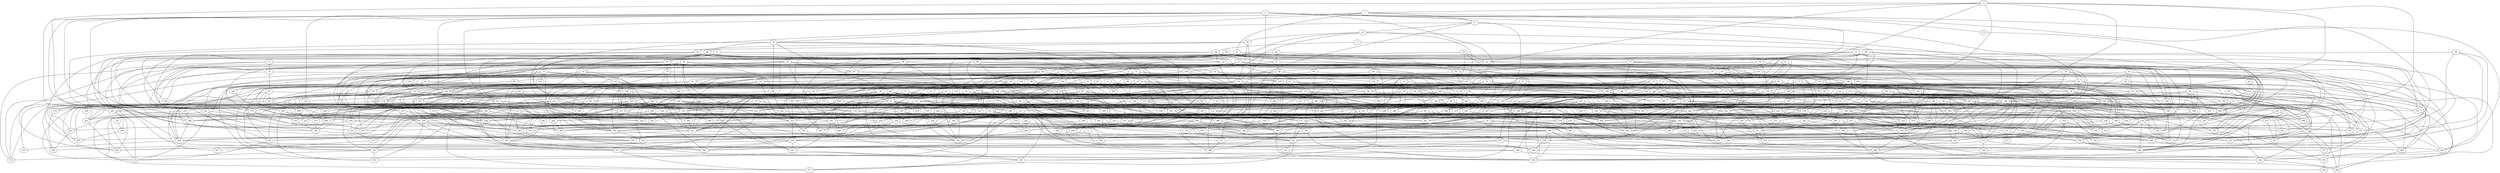strict graph "gnp_random_graph(400,0.015)" {
0;
1;
2;
3;
4;
5;
6;
7;
8;
9;
10;
11;
12;
13;
14;
15;
16;
17;
18;
19;
20;
21;
22;
23;
24;
25;
26;
27;
28;
29;
30;
31;
32;
33;
34;
35;
36;
37;
38;
39;
40;
41;
42;
43;
44;
45;
46;
47;
48;
49;
50;
51;
52;
53;
54;
55;
56;
57;
58;
59;
60;
61;
62;
63;
64;
65;
66;
67;
68;
69;
70;
71;
72;
73;
74;
75;
76;
77;
78;
79;
80;
81;
82;
83;
84;
85;
86;
87;
88;
89;
90;
91;
92;
93;
94;
95;
96;
97;
98;
99;
100;
101;
102;
103;
104;
105;
106;
107;
108;
109;
110;
111;
112;
113;
114;
115;
116;
117;
118;
119;
120;
121;
122;
123;
124;
125;
126;
127;
128;
129;
130;
131;
132;
133;
134;
135;
136;
137;
138;
139;
140;
141;
142;
143;
144;
145;
146;
147;
148;
149;
150;
151;
152;
153;
154;
155;
156;
157;
158;
159;
160;
161;
162;
163;
164;
165;
166;
167;
168;
169;
170;
171;
172;
173;
174;
175;
176;
177;
178;
179;
180;
181;
182;
183;
184;
185;
186;
187;
188;
189;
190;
191;
192;
193;
194;
195;
196;
197;
198;
199;
200;
201;
202;
203;
204;
205;
206;
207;
208;
209;
210;
211;
212;
213;
214;
215;
216;
217;
218;
219;
220;
221;
222;
223;
224;
225;
226;
227;
228;
229;
230;
231;
232;
233;
234;
235;
236;
237;
238;
239;
240;
241;
242;
243;
244;
245;
246;
247;
248;
249;
250;
251;
252;
253;
254;
255;
256;
257;
258;
259;
260;
261;
262;
263;
264;
265;
266;
267;
268;
269;
270;
271;
272;
273;
274;
275;
276;
277;
278;
279;
280;
281;
282;
283;
284;
285;
286;
287;
288;
289;
290;
291;
292;
293;
294;
295;
296;
297;
298;
299;
300;
301;
302;
303;
304;
305;
306;
307;
308;
309;
310;
311;
312;
313;
314;
315;
316;
317;
318;
319;
320;
321;
322;
323;
324;
325;
326;
327;
328;
329;
330;
331;
332;
333;
334;
335;
336;
337;
338;
339;
340;
341;
342;
343;
344;
345;
346;
347;
348;
349;
350;
351;
352;
353;
354;
355;
356;
357;
358;
359;
360;
361;
362;
363;
364;
365;
366;
367;
368;
369;
370;
371;
372;
373;
374;
375;
376;
377;
378;
379;
380;
381;
382;
383;
384;
385;
386;
387;
388;
389;
390;
391;
392;
393;
394;
395;
396;
397;
398;
399;
0 -- 112  [is_available=True, prob="0.0780020043721"];
0 -- 347  [is_available=True, prob="0.970437912723"];
0 -- 157  [is_available=True, prob="0.473654288852"];
0 -- 54  [is_available=True, prob="0.0752811661326"];
0 -- 47  [is_available=True, prob="1.0"];
1 -- 392  [is_available=True, prob="0.404616527181"];
1 -- 399  [is_available=True, prob="0.677410492946"];
2 -- 64  [is_available=True, prob="0.21451445746"];
2 -- 307  [is_available=True, prob="0.0982876980854"];
3 -- 225  [is_available=True, prob="0.88817100417"];
3 -- 322  [is_available=True, prob="0.0571542231227"];
3 -- 7  [is_available=True, prob="0.454344372006"];
3 -- 177  [is_available=True, prob="0.245058580275"];
3 -- 50  [is_available=True, prob="0.41905644519"];
3 -- 312  [is_available=True, prob="1.0"];
3 -- 218  [is_available=True, prob="0.499382191326"];
3 -- 61  [is_available=True, prob="1.0"];
4 -- 304  [is_available=True, prob="0.830281068124"];
4 -- 51  [is_available=True, prob="1.0"];
4 -- 86  [is_available=True, prob="0.50727993491"];
5 -- 344  [is_available=True, prob="0.643892722446"];
5 -- 144  [is_available=True, prob="0.377447454183"];
5 -- 376  [is_available=True, prob="1.0"];
5 -- 200  [is_available=True, prob="0.143434319565"];
5 -- 110  [is_available=True, prob="0.0114429716262"];
5 -- 175  [is_available=True, prob="0.541440312958"];
5 -- 48  [is_available=True, prob="0.389832011756"];
5 -- 17  [is_available=True, prob="0.0715930378799"];
5 -- 307  [is_available=True, prob="0.840518219211"];
5 -- 340  [is_available=True, prob="0.126788893215"];
5 -- 54  [is_available=True, prob="0.809158449961"];
5 -- 120  [is_available=True, prob="1.0"];
5 -- 283  [is_available=True, prob="0.310568352922"];
6 -- 201  [is_available=True, prob="0.656933126882"];
6 -- 35  [is_available=True, prob="0.524099391556"];
6 -- 372  [is_available=True, prob="1.0"];
6 -- 397  [is_available=True, prob="1.0"];
6 -- 255  [is_available=True, prob="1.0"];
7 -- 32  [is_available=True, prob="0.0392503352826"];
7 -- 74  [is_available=True, prob="0.459691917685"];
7 -- 17  [is_available=True, prob="0.105512826545"];
7 -- 54  [is_available=True, prob="0.755707010509"];
7 -- 27  [is_available=True, prob="1.0"];
8 -- 193  [is_available=True, prob="1.0"];
8 -- 101  [is_available=True, prob="0.660127170787"];
8 -- 198  [is_available=True, prob="0.394920141749"];
8 -- 328  [is_available=True, prob="0.428911470291"];
8 -- 297  [is_available=True, prob="0.14377545394"];
8 -- 170  [is_available=True, prob="0.716066112678"];
8 -- 247  [is_available=True, prob="1.0"];
8 -- 365  [is_available=True, prob="0.296841853947"];
8 -- 271  [is_available=True, prob="0.639388018321"];
8 -- 115  [is_available=True, prob="0.163856783964"];
8 -- 23  [is_available=True, prob="0.590290514739"];
8 -- 120  [is_available=True, prob="0.693554805257"];
8 -- 94  [is_available=True, prob="0.048932159197"];
9 -- 161  [is_available=True, prob="0.0579328359628"];
9 -- 176  [is_available=True, prob="1.0"];
9 -- 148  [is_available=True, prob="1.0"];
9 -- 245  [is_available=True, prob="0.645168112038"];
9 -- 281  [is_available=True, prob="0.341927809013"];
9 -- 314  [is_available=True, prob="0.139348030758"];
10 -- 162  [is_available=True, prob="0.189002261561"];
10 -- 326  [is_available=True, prob="0.880929393705"];
10 -- 139  [is_available=True, prob="0.741693739813"];
10 -- 50  [is_available=True, prob="0.205504100117"];
10 -- 118  [is_available=True, prob="1.0"];
10 -- 281  [is_available=True, prob="0.116324131649"];
11 -- 25  [is_available=True, prob="0.95362077497"];
11 -- 138  [is_available=True, prob="0.937462617684"];
11 -- 222  [is_available=True, prob="0.322279595246"];
11 -- 126  [is_available=True, prob="0.45046494638"];
11 -- 383  [is_available=True, prob="1.0"];
12 -- 168  [is_available=True, prob="1.0"];
12 -- 105  [is_available=True, prob="0.822879273066"];
12 -- 188  [is_available=True, prob="0.833888611576"];
13 -- 248  [is_available=True, prob="0.680632954903"];
13 -- 242  [is_available=True, prob="0.518710943509"];
13 -- 155  [is_available=True, prob="0.483475953224"];
13 -- 228  [is_available=True, prob="0.852701717617"];
13 -- 322  [is_available=True, prob="1.0"];
14 -- 260  [is_available=True, prob="1.0"];
14 -- 38  [is_available=True, prob="1.0"];
14 -- 202  [is_available=True, prob="0.0729325361916"];
14 -- 381  [is_available=True, prob="0.616199615512"];
14 -- 100  [is_available=True, prob="1.0"];
14 -- 319  [is_available=True, prob="0.896119089783"];
14 -- 234  [is_available=True, prob="0.970666009547"];
14 -- 159  [is_available=True, prob="0.87779102814"];
15 -- 51  [is_available=True, prob="1.0"];
15 -- 341  [is_available=True, prob="0.587291984634"];
15 -- 38  [is_available=True, prob="0.810966529324"];
16 -- 310  [is_available=True, prob="1.0"];
16 -- 201  [is_available=True, prob="0.782624617788"];
16 -- 75  [is_available=True, prob="0.665246637258"];
16 -- 270  [is_available=True, prob="1.0"];
16 -- 272  [is_available=True, prob="0.758159394174"];
16 -- 214  [is_available=True, prob="0.945021590343"];
17 -- 388  [is_available=True, prob="0.892548621815"];
17 -- 364  [is_available=True, prob="0.77511732312"];
17 -- 143  [is_available=True, prob="0.286977883833"];
17 -- 22  [is_available=True, prob="0.79202966178"];
17 -- 222  [is_available=True, prob="0.189767809718"];
18 -- 288  [is_available=True, prob="0.318395547"];
18 -- 320  [is_available=True, prob="0.722827924169"];
18 -- 323  [is_available=True, prob="0.0249436566874"];
18 -- 353  [is_available=True, prob="0.324925162362"];
18 -- 136  [is_available=True, prob="0.310486760304"];
18 -- 396  [is_available=True, prob="0.396464566403"];
18 -- 387  [is_available=True, prob="0.0682060932442"];
18 -- 26  [is_available=True, prob="1.0"];
19 -- 65  [is_available=True, prob="0.226564665894"];
19 -- 103  [is_available=True, prob="0.406889474194"];
19 -- 365  [is_available=True, prob="0.746038592648"];
19 -- 205  [is_available=True, prob="0.394132792345"];
19 -- 240  [is_available=True, prob="1.0"];
19 -- 116  [is_available=True, prob="1.0"];
20 -- 194  [is_available=True, prob="0.609760086563"];
20 -- 182  [is_available=True, prob="1.0"];
21 -- 96  [is_available=True, prob="0.428381561894"];
21 -- 226  [is_available=True, prob="0.215522040492"];
21 -- 71  [is_available=True, prob="1.0"];
21 -- 169  [is_available=True, prob="1.0"];
21 -- 202  [is_available=True, prob="1.0"];
21 -- 365  [is_available=True, prob="1.0"];
21 -- 372  [is_available=True, prob="0.438326651327"];
21 -- 214  [is_available=True, prob="0.147506178585"];
21 -- 215  [is_available=True, prob="0.362382990074"];
21 -- 344  [is_available=True, prob="1.0"];
22 -- 141  [is_available=True, prob="0.56310220635"];
22 -- 149  [is_available=True, prob="0.17704401707"];
22 -- 119  [is_available=True, prob="1.0"];
22 -- 120  [is_available=True, prob="1.0"];
22 -- 30  [is_available=True, prob="0.635844017935"];
23 -- 130  [is_available=True, prob="1.0"];
23 -- 295  [is_available=True, prob="0.207940048627"];
23 -- 267  [is_available=True, prob="1.0"];
23 -- 268  [is_available=True, prob="0.552455280896"];
23 -- 311  [is_available=True, prob="0.976664084909"];
23 -- 124  [is_available=True, prob="0.827168166791"];
23 -- 285  [is_available=True, prob="0.733294242632"];
24 -- 184  [is_available=True, prob="0.463671856542"];
24 -- 161  [is_available=True, prob="0.136509669286"];
25 -- 39  [is_available=True, prob="0.830703145662"];
25 -- 266  [is_available=True, prob="0.994831796233"];
25 -- 48  [is_available=True, prob="0.271563853706"];
25 -- 308  [is_available=True, prob="0.162766934866"];
25 -- 277  [is_available=True, prob="0.0940615303287"];
25 -- 119  [is_available=True, prob="0.0126975983498"];
25 -- 88  [is_available=True, prob="0.141805744063"];
25 -- 383  [is_available=True, prob="1.0"];
26 -- 270  [is_available=True, prob="0.149053045235"];
26 -- 209  [is_available=True, prob="1.0"];
26 -- 276  [is_available=True, prob="0.0653671132573"];
26 -- 372  [is_available=True, prob="0.0832198803094"];
26 -- 122  [is_available=True, prob="0.763248969304"];
26 -- 285  [is_available=True, prob="0.577614255464"];
26 -- 95  [is_available=True, prob="1.0"];
27 -- 100  [is_available=True, prob="0.717877721707"];
27 -- 363  [is_available=True, prob="0.46639138631"];
27 -- 370  [is_available=True, prob="0.907406118355"];
27 -- 184  [is_available=True, prob="0.232926555851"];
27 -- 60  [is_available=True, prob="0.419508993951"];
28 -- 336  [is_available=True, prob="0.192647859184"];
28 -- 330  [is_available=True, prob="0.467394420305"];
28 -- 396  [is_available=True, prob="1.0"];
28 -- 47  [is_available=True, prob="0.453562021551"];
29 -- 72  [is_available=True, prob="0.993524394775"];
29 -- 217  [is_available=True, prob="0.433018504406"];
29 -- 98  [is_available=True, prob="0.395897148779"];
30 -- 34  [is_available=True, prob="0.949047614081"];
30 -- 268  [is_available=True, prob="0.4055705365"];
30 -- 110  [is_available=True, prob="0.37067035946"];
30 -- 357  [is_available=True, prob="0.516863889201"];
31 -- 164  [is_available=True, prob="0.72883642171"];
31 -- 236  [is_available=True, prob="0.721391098296"];
31 -- 100  [is_available=True, prob="1.0"];
31 -- 61  [is_available=True, prob="1.0"];
31 -- 279  [is_available=True, prob="0.879125796767"];
32 -- 136  [is_available=True, prob="1.0"];
32 -- 201  [is_available=True, prob="0.502922615145"];
32 -- 306  [is_available=True, prob="1.0"];
32 -- 45  [is_available=True, prob="1.0"];
32 -- 146  [is_available=True, prob="1.0"];
32 -- 252  [is_available=True, prob="0.897050679466"];
33 -- 329  [is_available=True, prob="1.0"];
33 -- 303  [is_available=True, prob="1.0"];
33 -- 177  [is_available=True, prob="0.819465348907"];
33 -- 146  [is_available=True, prob="0.694297733612"];
33 -- 118  [is_available=True, prob="0.817789851449"];
33 -- 285  [is_available=True, prob="1.0"];
33 -- 383  [is_available=True, prob="0.353125890072"];
34 -- 131  [is_available=True, prob="0.893252586296"];
34 -- 42  [is_available=True, prob="0.640515336632"];
34 -- 190  [is_available=True, prob="0.0292872176612"];
34 -- 81  [is_available=True, prob="0.898768407868"];
34 -- 345  [is_available=True, prob="0.21238277105"];
34 -- 158  [is_available=True, prob="0.857611181158"];
35 -- 128  [is_available=True, prob="0.837255656743"];
35 -- 67  [is_available=True, prob="0.0620006993135"];
35 -- 351  [is_available=True, prob="0.114884094713"];
36 -- 269  [is_available=True, prob="0.786287174176"];
37 -- 355  [is_available=True, prob="1.0"];
37 -- 323  [is_available=True, prob="0.92756544353"];
37 -- 259  [is_available=True, prob="0.311029921747"];
38 -- 194  [is_available=True, prob="1.0"];
38 -- 196  [is_available=True, prob="1.0"];
38 -- 386  [is_available=True, prob="0.110501627166"];
38 -- 258  [is_available=True, prob="0.898144398504"];
38 -- 250  [is_available=True, prob="0.152776535777"];
39 -- 232  [is_available=True, prob="1.0"];
39 -- 303  [is_available=True, prob="0.926929675136"];
39 -- 181  [is_available=True, prob="0.102015460837"];
39 -- 159  [is_available=True, prob="1.0"];
40 -- 315  [is_available=True, prob="0.434779083129"];
40 -- 267  [is_available=True, prob="0.18499742246"];
40 -- 244  [is_available=True, prob="0.142882052149"];
40 -- 149  [is_available=True, prob="0.435636759169"];
40 -- 261  [is_available=True, prob="1.0"];
41 -- 384  [is_available=True, prob="0.158471312148"];
41 -- 365  [is_available=True, prob="0.171402070687"];
41 -- 285  [is_available=True, prob="1.0"];
41 -- 151  [is_available=True, prob="0.675676804524"];
42 -- 306  [is_available=True, prob="1.0"];
42 -- 109  [is_available=True, prob="0.495960110269"];
42 -- 278  [is_available=True, prob="0.723422920332"];
43 -- 355  [is_available=True, prob="1.0"];
43 -- 337  [is_available=True, prob="0.893772966986"];
43 -- 329  [is_available=True, prob="0.709453571573"];
43 -- 298  [is_available=True, prob="0.540974395162"];
43 -- 107  [is_available=True, prob="0.18368360915"];
43 -- 367  [is_available=True, prob="1.0"];
43 -- 177  [is_available=True, prob="0.252923681453"];
43 -- 286  [is_available=True, prob="1.0"];
44 -- 216  [is_available=True, prob="0.339878568126"];
44 -- 272  [is_available=True, prob="0.120105327743"];
45 -- 65  [is_available=True, prob="0.207808216587"];
45 -- 231  [is_available=True, prob="1.0"];
45 -- 169  [is_available=True, prob="0.533777430525"];
45 -- 311  [is_available=True, prob="0.620769381239"];
45 -- 288  [is_available=True, prob="1.0"];
45 -- 247  [is_available=True, prob="0.0362090679789"];
45 -- 303  [is_available=True, prob="1.0"];
45 -- 62  [is_available=True, prob="1.0"];
45 -- 351  [is_available=True, prob="0.181631248691"];
46 -- 135  [is_available=True, prob="0.582539092727"];
46 -- 338  [is_available=True, prob="0.100027064261"];
46 -- 302  [is_available=True, prob="0.843409986424"];
46 -- 49  [is_available=True, prob="1.0"];
46 -- 242  [is_available=True, prob="0.74268884185"];
46 -- 153  [is_available=True, prob="1.0"];
46 -- 347  [is_available=True, prob="1.0"];
46 -- 61  [is_available=True, prob="0.0149178625759"];
46 -- 254  [is_available=True, prob="0.385868438574"];
46 -- 223  [is_available=True, prob="0.247937640253"];
47 -- 163  [is_available=True, prob="1.0"];
47 -- 363  [is_available=True, prob="1.0"];
47 -- 364  [is_available=True, prob="0.044091265187"];
47 -- 79  [is_available=True, prob="0.134757799489"];
47 -- 250  [is_available=True, prob="0.966679679592"];
47 -- 284  [is_available=True, prob="0.989233670029"];
48 -- 385  [is_available=True, prob="0.325393230854"];
48 -- 259  [is_available=True, prob="0.192650118413"];
48 -- 164  [is_available=True, prob="1.0"];
48 -- 135  [is_available=True, prob="0.429910344369"];
48 -- 104  [is_available=True, prob="0.669877800289"];
48 -- 361  [is_available=True, prob="0.302494128004"];
48 -- 395  [is_available=True, prob="0.801811385237"];
48 -- 165  [is_available=True, prob="0.667408464187"];
49 -- 283  [is_available=True, prob="1.0"];
49 -- 261  [is_available=True, prob="0.886108161244"];
49 -- 327  [is_available=True, prob="0.251528706283"];
49 -- 328  [is_available=True, prob="0.117613253468"];
49 -- 361  [is_available=True, prob="0.668739569691"];
49 -- 362  [is_available=True, prob="0.898742582927"];
49 -- 277  [is_available=True, prob="0.175187112811"];
49 -- 376  [is_available=True, prob="1.0"];
49 -- 123  [is_available=True, prob="0.879506392652"];
49 -- 190  [is_available=True, prob="0.350913018708"];
49 -- 181  [is_available=True, prob="0.896605697164"];
52 -- 210  [is_available=True, prob="0.213720659177"];
52 -- 275  [is_available=True, prob="1.0"];
52 -- 162  [is_available=True, prob="0.777115694522"];
52 -- 267  [is_available=True, prob="0.131373028749"];
52 -- 101  [is_available=True, prob="0.324369003549"];
53 -- 384  [is_available=True, prob="0.549594538974"];
53 -- 314  [is_available=True, prob="0.492746585149"];
53 -- 109  [is_available=True, prob="0.0744347029955"];
53 -- 86  [is_available=True, prob="0.228022522327"];
53 -- 287  [is_available=True, prob="0.59419934416"];
54 -- 320  [is_available=True, prob="0.413703614931"];
54 -- 331  [is_available=True, prob="0.375143227166"];
54 -- 264  [is_available=True, prob="0.10544429007"];
54 -- 170  [is_available=True, prob="0.81203081506"];
54 -- 171  [is_available=True, prob="0.414425194108"];
54 -- 268  [is_available=True, prob="0.101877765128"];
54 -- 173  [is_available=True, prob="0.586309608331"];
54 -- 306  [is_available=True, prob="0.45033806003"];
54 -- 214  [is_available=True, prob="0.98053560042"];
54 -- 255  [is_available=True, prob="1.0"];
55 -- 368  [is_available=True, prob="0.291987117723"];
55 -- 129  [is_available=True, prob="0.90144080579"];
55 -- 301  [is_available=True, prob="1.0"];
55 -- 61  [is_available=True, prob="1.0"];
55 -- 221  [is_available=True, prob="1.0"];
56 -- 198  [is_available=True, prob="1.0"];
56 -- 397  [is_available=True, prob="0.455287718363"];
56 -- 148  [is_available=True, prob="1.0"];
56 -- 218  [is_available=True, prob="1.0"];
56 -- 315  [is_available=True, prob="0.548381846258"];
56 -- 382  [is_available=True, prob="0.441714282818"];
57 -- 229  [is_available=True, prob="0.39212750682"];
57 -- 104  [is_available=True, prob="0.359965157062"];
57 -- 340  [is_available=True, prob="0.548868506397"];
57 -- 342  [is_available=True, prob="1.0"];
57 -- 153  [is_available=True, prob="0.0426636222688"];
57 -- 315  [is_available=True, prob="1.0"];
58 -- 168  [is_available=True, prob="0.16622008013"];
58 -- 363  [is_available=True, prob="1.0"];
58 -- 140  [is_available=True, prob="0.302147583701"];
58 -- 367  [is_available=True, prob="0.56564454993"];
58 -- 114  [is_available=True, prob="1.0"];
58 -- 147  [is_available=True, prob="0.245031537838"];
58 -- 309  [is_available=True, prob="1.0"];
58 -- 126  [is_available=True, prob="0.213589781272"];
59 -- 365  [is_available=True, prob="1.0"];
59 -- 190  [is_available=True, prob="0.491167931276"];
59 -- 119  [is_available=True, prob="1.0"];
60 -- 167  [is_available=True, prob="0.289584935626"];
60 -- 75  [is_available=True, prob="0.79396760064"];
60 -- 178  [is_available=True, prob="0.802168224946"];
60 -- 87  [is_available=True, prob="1.0"];
60 -- 286  [is_available=True, prob="0.327196320768"];
61 -- 274  [is_available=True, prob="0.572042203833"];
61 -- 82  [is_available=True, prob="0.453132458131"];
62 -- 96  [is_available=True, prob="0.543895646081"];
62 -- 131  [is_available=True, prob="0.262543108599"];
62 -- 113  [is_available=True, prob="0.520210518546"];
62 -- 147  [is_available=True, prob="0.479571661686"];
62 -- 341  [is_available=True, prob="0.148885415761"];
63 -- 296  [is_available=True, prob="0.536976060285"];
63 -- 330  [is_available=True, prob="0.0838752352007"];
63 -- 84  [is_available=True, prob="0.725405778604"];
63 -- 119  [is_available=True, prob="0.47258285655"];
63 -- 123  [is_available=True, prob="1.0"];
63 -- 252  [is_available=True, prob="1.0"];
64 -- 353  [is_available=True, prob="1.0"];
64 -- 72  [is_available=True, prob="0.119932289978"];
64 -- 111  [is_available=True, prob="0.361371434915"];
64 -- 313  [is_available=True, prob="0.343746549288"];
64 -- 185  [is_available=True, prob="1.0"];
64 -- 191  [is_available=True, prob="0.150021099314"];
65 -- 376  [is_available=True, prob="0.876938753252"];
65 -- 297  [is_available=True, prob="1.0"];
65 -- 340  [is_available=True, prob="0.670453164522"];
66 -- 395  [is_available=True, prob="1.0"];
66 -- 206  [is_available=True, prob="0.707366114739"];
66 -- 306  [is_available=True, prob="1.0"];
66 -- 183  [is_available=True, prob="0.865186027728"];
66 -- 152  [is_available=True, prob="0.413254638151"];
66 -- 380  [is_available=True, prob="0.67164551241"];
67 -- 338  [is_available=True, prob="1.0"];
67 -- 184  [is_available=True, prob="0.362533652921"];
67 -- 345  [is_available=True, prob="0.860889236137"];
67 -- 189  [is_available=True, prob="0.67953089071"];
67 -- 94  [is_available=True, prob="0.945933494349"];
68 -- 304  [is_available=True, prob="1.0"];
68 -- 84  [is_available=True, prob="0.879250319875"];
68 -- 94  [is_available=True, prob="0.0912070183756"];
68 -- 151  [is_available=True, prob="0.522150250771"];
69 -- 99  [is_available=True, prob="0.662597508784"];
69 -- 73  [is_available=True, prob="0.119342567322"];
69 -- 172  [is_available=True, prob="0.103832625166"];
69 -- 143  [is_available=True, prob="1.0"];
69 -- 180  [is_available=True, prob="0.414045278071"];
69 -- 312  [is_available=True, prob="0.532987951288"];
70 -- 160  [is_available=True, prob="0.54074183704"];
70 -- 225  [is_available=True, prob="0.24734175417"];
70 -- 163  [is_available=True, prob="0.717130324096"];
70 -- 139  [is_available=True, prob="0.850650901475"];
70 -- 204  [is_available=True, prob="0.78936474694"];
70 -- 309  [is_available=True, prob="0.489924057031"];
70 -- 217  [is_available=True, prob="0.241674609699"];
70 -- 157  [is_available=True, prob="0.0938994229632"];
71 -- 192  [is_available=True, prob="0.873207094148"];
71 -- 137  [is_available=True, prob="0.780919768052"];
71 -- 156  [is_available=True, prob="0.482667180587"];
71 -- 292  [is_available=True, prob="0.576331718269"];
72 -- 368  [is_available=True, prob="0.0480855660891"];
72 -- 290  [is_available=True, prob="0.277724682629"];
72 -- 196  [is_available=True, prob="1.0"];
72 -- 141  [is_available=True, prob="0.0153921890176"];
72 -- 80  [is_available=True, prob="0.486763993142"];
73 -- 300  [is_available=True, prob="0.68278478233"];
73 -- 108  [is_available=True, prob="0.189101968971"];
73 -- 145  [is_available=True, prob="0.976935375834"];
73 -- 86  [is_available=True, prob="0.156753350163"];
73 -- 183  [is_available=True, prob="0.00881580316788"];
73 -- 220  [is_available=True, prob="0.623444299058"];
74 -- 80  [is_available=True, prob="0.494210179367"];
74 -- 202  [is_available=True, prob="1.0"];
74 -- 135  [is_available=True, prob="0.90099354598"];
74 -- 399  [is_available=True, prob="0.355001418271"];
75 -- 160  [is_available=True, prob="0.026740381525"];
75 -- 134  [is_available=True, prob="0.827269309647"];
75 -- 168  [is_available=True, prob="0.78865931126"];
75 -- 233  [is_available=True, prob="0.109841336262"];
75 -- 244  [is_available=True, prob="0.71948160669"];
75 -- 276  [is_available=True, prob="0.324866087855"];
76 -- 360  [is_available=True, prob="1.0"];
76 -- 113  [is_available=True, prob="0.968859748748"];
76 -- 170  [is_available=True, prob="1.0"];
76 -- 365  [is_available=True, prob="0.648617349789"];
76 -- 143  [is_available=True, prob="0.986786285326"];
77 -- 123  [is_available=True, prob="0.727381374327"];
77 -- 132  [is_available=True, prob="0.162869532968"];
77 -- 397  [is_available=True, prob="0.0915560101188"];
77 -- 326  [is_available=True, prob="0.629896066575"];
77 -- 143  [is_available=True, prob="0.172023722399"];
78 -- 258  [is_available=True, prob="1.0"];
78 -- 264  [is_available=True, prob="1.0"];
78 -- 368  [is_available=True, prob="1.0"];
78 -- 296  [is_available=True, prob="0.359261547174"];
78 -- 276  [is_available=True, prob="1.0"];
78 -- 85  [is_available=True, prob="1.0"];
78 -- 126  [is_available=True, prob="0.162849251799"];
79 -- 281  [is_available=True, prob="1.0"];
79 -- 342  [is_available=True, prob="1.0"];
79 -- 109  [is_available=True, prob="0.483330678303"];
79 -- 262  [is_available=True, prob="1.0"];
80 -- 105  [is_available=True, prob="1.0"];
80 -- 268  [is_available=True, prob="0.481270860806"];
80 -- 304  [is_available=True, prob="0.660323434666"];
80 -- 305  [is_available=True, prob="0.173628310712"];
80 -- 91  [is_available=True, prob="0.191965025608"];
81 -- 325  [is_available=True, prob="0.276685180427"];
81 -- 167  [is_available=True, prob="0.381895382189"];
81 -- 170  [is_available=True, prob="1.0"];
81 -- 85  [is_available=True, prob="0.515186546079"];
81 -- 87  [is_available=True, prob="1.0"];
81 -- 312  [is_available=True, prob="0.122202872435"];
81 -- 346  [is_available=True, prob="0.878880891686"];
81 -- 157  [is_available=True, prob="0.563990033399"];
81 -- 159  [is_available=True, prob="0.548966195154"];
82 -- 129  [is_available=True, prob="0.933695375066"];
82 -- 131  [is_available=True, prob="1.0"];
82 -- 296  [is_available=True, prob="0.404819137895"];
82 -- 173  [is_available=True, prob="0.558477143205"];
82 -- 360  [is_available=True, prob="1.0"];
82 -- 91  [is_available=True, prob="0.941332125979"];
82 -- 124  [is_available=True, prob="0.118361059642"];
83 -- 304  [is_available=True, prob="0.454923928057"];
83 -- 173  [is_available=True, prob="0.630387448515"];
83 -- 86  [is_available=True, prob="0.492496678312"];
84 -- 195  [is_available=True, prob="0.042748839417"];
84 -- 197  [is_available=True, prob="0.633389042182"];
84 -- 169  [is_available=True, prob="0.440409208835"];
84 -- 185  [is_available=True, prob="0.493671697791"];
85 -- 302  [is_available=True, prob="0.51968152771"];
85 -- 205  [is_available=True, prob="0.857662510852"];
85 -- 311  [is_available=True, prob="0.143054926071"];
86 -- 271  [is_available=True, prob="0.542072732983"];
86 -- 184  [is_available=True, prob="0.147516952786"];
87 -- 98  [is_available=True, prob="0.0571289385442"];
87 -- 209  [is_available=True, prob="1.0"];
87 -- 296  [is_available=True, prob="1.0"];
87 -- 363  [is_available=True, prob="0.358975775138"];
87 -- 173  [is_available=True, prob="0.0106364940326"];
87 -- 121  [is_available=True, prob="0.0805518107467"];
87 -- 318  [is_available=True, prob="0.438834892058"];
88 -- 376  [is_available=True, prob="0.598113642926"];
88 -- 188  [is_available=True, prob="0.939809094305"];
88 -- 142  [is_available=True, prob="0.337777484898"];
88 -- 263  [is_available=True, prob="0.887553669989"];
89 -- 129  [is_available=True, prob="1.0"];
89 -- 285  [is_available=True, prob="0.0902923359634"];
89 -- 188  [is_available=True, prob="0.798792420584"];
89 -- 196  [is_available=True, prob="0.927412250508"];
89 -- 103  [is_available=True, prob="0.67302527908"];
90 -- 165  [is_available=True, prob="1.0"];
90 -- 367  [is_available=True, prob="1.0"];
91 -- 161  [is_available=True, prob="1.0"];
91 -- 178  [is_available=True, prob="0.188519707681"];
91 -- 285  [is_available=True, prob="0.483441303388"];
92 -- 184  [is_available=True, prob="0.0327815602093"];
92 -- 249  [is_available=True, prob="0.86679394409"];
92 -- 204  [is_available=True, prob="0.664363881198"];
92 -- 285  [is_available=True, prob="0.530595726151"];
93 -- 387  [is_available=True, prob="0.379563669942"];
93 -- 325  [is_available=True, prob="0.525229481724"];
93 -- 266  [is_available=True, prob="0.672238712869"];
93 -- 236  [is_available=True, prob="0.925853143383"];
93 -- 303  [is_available=True, prob="0.663111650301"];
93 -- 305  [is_available=True, prob="1.0"];
93 -- 150  [is_available=True, prob="0.889321687469"];
93 -- 312  [is_available=True, prob="0.819823459939"];
93 -- 121  [is_available=True, prob="0.833818786695"];
93 -- 187  [is_available=True, prob="0.370999887554"];
94 -- 362  [is_available=True, prob="1.0"];
94 -- 213  [is_available=True, prob="1.0"];
94 -- 189  [is_available=True, prob="0.564520795647"];
95 -- 296  [is_available=True, prob="1.0"];
95 -- 356  [is_available=True, prob="0.179784531873"];
95 -- 381  [is_available=True, prob="0.544414191729"];
95 -- 246  [is_available=True, prob="0.335233863765"];
96 -- 163  [is_available=True, prob="1.0"];
96 -- 184  [is_available=True, prob="0.431657028175"];
96 -- 242  [is_available=True, prob="0.826587329279"];
96 -- 120  [is_available=True, prob="1.0"];
97 -- 226  [is_available=True, prob="0.130049498609"];
97 -- 230  [is_available=True, prob="0.984913005139"];
97 -- 332  [is_available=True, prob="0.111650777177"];
97 -- 176  [is_available=True, prob="1.0"];
97 -- 117  [is_available=True, prob="1.0"];
97 -- 278  [is_available=True, prob="0.201162594289"];
98 -- 323  [is_available=True, prob="1.0"];
98 -- 140  [is_available=True, prob="0.575780285374"];
98 -- 205  [is_available=True, prob="0.827385682909"];
98 -- 239  [is_available=True, prob="1.0"];
98 -- 151  [is_available=True, prob="0.488818233943"];
98 -- 280  [is_available=True, prob="0.403954592049"];
98 -- 123  [is_available=True, prob="1.0"];
99 -- 192  [is_available=True, prob="0.604688187165"];
99 -- 257  [is_available=True, prob="0.808044118058"];
99 -- 194  [is_available=True, prob="0.186127890362"];
99 -- 259  [is_available=True, prob="0.0495810655832"];
99 -- 339  [is_available=True, prob="0.312567829717"];
99 -- 279  [is_available=True, prob="1.0"];
100 -- 323  [is_available=True, prob="0.739966491828"];
100 -- 391  [is_available=True, prob="0.508123422373"];
100 -- 203  [is_available=True, prob="0.731802277457"];
100 -- 172  [is_available=True, prob="0.027385954374"];
100 -- 286  [is_available=True, prob="0.836883616517"];
101 -- 169  [is_available=True, prob="1.0"];
101 -- 338  [is_available=True, prob="0.710829701333"];
101 -- 369  [is_available=True, prob="0.149115221581"];
102 -- 193  [is_available=True, prob="1.0"];
102 -- 293  [is_available=True, prob="0.661212045109"];
102 -- 114  [is_available=True, prob="0.249221038384"];
102 -- 183  [is_available=True, prob="1.0"];
102 -- 381  [is_available=True, prob="1.0"];
102 -- 382  [is_available=True, prob="0.375623498301"];
103 -- 139  [is_available=True, prob="1.0"];
104 -- 196  [is_available=True, prob="0.197265962773"];
104 -- 389  [is_available=True, prob="0.184908301257"];
104 -- 168  [is_available=True, prob="0.438700335379"];
104 -- 183  [is_available=True, prob="0.640878891351"];
104 -- 350  [is_available=True, prob="1.0"];
105 -- 387  [is_available=True, prob="1.0"];
105 -- 359  [is_available=True, prob="1.0"];
105 -- 268  [is_available=True, prob="0.75217173954"];
105 -- 147  [is_available=True, prob="0.292365139652"];
105 -- 287  [is_available=True, prob="0.154113670199"];
106 -- 352  [is_available=True, prob="0.763859886152"];
106 -- 163  [is_available=True, prob="0.821541276586"];
106 -- 260  [is_available=True, prob="1.0"];
106 -- 176  [is_available=True, prob="1.0"];
106 -- 371  [is_available=True, prob="0.285731745933"];
106 -- 152  [is_available=True, prob="0.690058718261"];
106 -- 249  [is_available=True, prob="0.887120886897"];
106 -- 378  [is_available=True, prob="0.0667513622202"];
107 -- 161  [is_available=True, prob="1.0"];
107 -- 130  [is_available=True, prob="0.444786056208"];
107 -- 356  [is_available=True, prob="0.0563473678795"];
107 -- 265  [is_available=True, prob="0.773245386152"];
108 -- 257  [is_available=True, prob="0.392334326751"];
108 -- 253  [is_available=True, prob="1.0"];
108 -- 260  [is_available=True, prob="1.0"];
108 -- 231  [is_available=True, prob="1.0"];
109 -- 260  [is_available=True, prob="0.414659619111"];
109 -- 390  [is_available=True, prob="0.273220476296"];
109 -- 112  [is_available=True, prob="1.0"];
109 -- 372  [is_available=True, prob="0.403030196591"];
110 -- 320  [is_available=True, prob="0.946450545832"];
110 -- 195  [is_available=True, prob="1.0"];
110 -- 228  [is_available=True, prob="0.353237863487"];
110 -- 394  [is_available=True, prob="0.626253221296"];
110 -- 370  [is_available=True, prob="0.0961299312306"];
110 -- 343  [is_available=True, prob="1.0"];
110 -- 132  [is_available=True, prob="1.0"];
110 -- 252  [is_available=True, prob="0.0608151816181"];
110 -- 317  [is_available=True, prob="0.179963599939"];
111 -- 257  [is_available=True, prob="0.18570047079"];
111 -- 170  [is_available=True, prob="0.127582907943"];
111 -- 344  [is_available=True, prob="0.160922148195"];
111 -- 316  [is_available=True, prob="0.71028299198"];
111 -- 330  [is_available=True, prob="1.0"];
112 -- 331  [is_available=True, prob="0.62217852538"];
112 -- 368  [is_available=True, prob="0.492400846388"];
112 -- 215  [is_available=True, prob="1.0"];
112 -- 345  [is_available=True, prob="0.841011255402"];
112 -- 126  [is_available=True, prob="0.944817974311"];
112 -- 127  [is_available=True, prob="1.0"];
113 -- 352  [is_available=True, prob="1.0"];
113 -- 282  [is_available=True, prob="0.223281443936"];
113 -- 283  [is_available=True, prob="0.199112514511"];
114 -- 288  [is_available=True, prob="0.519507658731"];
114 -- 389  [is_available=True, prob="0.534521934719"];
114 -- 204  [is_available=True, prob="0.536194041261"];
114 -- 207  [is_available=True, prob="0.66487437296"];
114 -- 183  [is_available=True, prob="0.812841961868"];
114 -- 184  [is_available=True, prob="1.0"];
115 -- 281  [is_available=True, prob="0.464200755093"];
115 -- 311  [is_available=True, prob="0.787398798122"];
117 -- 308  [is_available=True, prob="0.340331638411"];
117 -- 334  [is_available=True, prob="1.0"];
117 -- 134  [is_available=True, prob="0.699720625006"];
118 -- 288  [is_available=True, prob="0.818997201483"];
118 -- 239  [is_available=True, prob="0.91862573015"];
118 -- 343  [is_available=True, prob="0.374490267732"];
118 -- 152  [is_available=True, prob="0.131610831209"];
118 -- 350  [is_available=True, prob="0.444734260952"];
119 -- 155  [is_available=True, prob="1.0"];
119 -- 174  [is_available=True, prob="0.419160962134"];
119 -- 239  [is_available=True, prob="0.99708172675"];
120 -- 196  [is_available=True, prob="1.0"];
120 -- 394  [is_available=True, prob="1.0"];
120 -- 140  [is_available=True, prob="0.169752261205"];
120 -- 240  [is_available=True, prob="1.0"];
121 -- 258  [is_available=True, prob="0.567042919875"];
121 -- 178  [is_available=True, prob="0.250862866033"];
121 -- 206  [is_available=True, prob="0.220553441927"];
121 -- 274  [is_available=True, prob="0.902723894873"];
122 -- 245  [is_available=True, prob="0.858872409781"];
122 -- 157  [is_available=True, prob="0.675287892729"];
122 -- 181  [is_available=True, prob="0.365754006123"];
123 -- 271  [is_available=True, prob="1.0"];
123 -- 346  [is_available=True, prob="0.832650069986"];
124 -- 281  [is_available=True, prob="0.950520120561"];
124 -- 262  [is_available=True, prob="0.947784389963"];
125 -- 395  [is_available=True, prob="0.398039402059"];
125 -- 271  [is_available=True, prob="1.0"];
125 -- 339  [is_available=True, prob="0.607649608341"];
125 -- 375  [is_available=True, prob="1.0"];
125 -- 349  [is_available=True, prob="0.608525576581"];
125 -- 383  [is_available=True, prob="0.759735077989"];
126 -- 387  [is_available=True, prob="0.442408060711"];
126 -- 152  [is_available=True, prob="0.747666348906"];
127 -- 131  [is_available=True, prob="0.0335950601952"];
127 -- 197  [is_available=True, prob="0.29043500332"];
127 -- 230  [is_available=True, prob="1.0"];
127 -- 266  [is_available=True, prob="0.200783646836"];
127 -- 291  [is_available=True, prob="0.203661641419"];
127 -- 249  [is_available=True, prob="0.442150121663"];
128 -- 161  [is_available=True, prob="0.539121093335"];
128 -- 198  [is_available=True, prob="0.678316324913"];
128 -- 360  [is_available=True, prob="0.433815698683"];
128 -- 278  [is_available=True, prob="0.985699661101"];
128 -- 311  [is_available=True, prob="0.158821151313"];
128 -- 251  [is_available=True, prob="0.516310841454"];
129 -- 229  [is_available=True, prob="0.165479694713"];
130 -- 227  [is_available=True, prob="0.968972396039"];
130 -- 229  [is_available=True, prob="1.0"];
130 -- 327  [is_available=True, prob="0.103901472622"];
130 -- 265  [is_available=True, prob="1.0"];
130 -- 245  [is_available=True, prob="0.0531804450439"];
130 -- 331  [is_available=True, prob="0.134703734987"];
131 -- 333  [is_available=True, prob="0.100401598737"];
131 -- 255  [is_available=True, prob="0.747337766347"];
132 -- 168  [is_available=True, prob="0.101055802116"];
132 -- 172  [is_available=True, prob="0.16338055609"];
132 -- 165  [is_available=True, prob="0.782141287843"];
133 -- 240  [is_available=True, prob="1.0"];
133 -- 361  [is_available=True, prob="1.0"];
133 -- 194  [is_available=True, prob="0.619976030257"];
133 -- 274  [is_available=True, prob="1.0"];
133 -- 301  [is_available=True, prob="1.0"];
134 -- 323  [is_available=True, prob="1.0"];
134 -- 388  [is_available=True, prob="0.432709984511"];
135 -- 261  [is_available=True, prob="1.0"];
135 -- 265  [is_available=True, prob="1.0"];
135 -- 331  [is_available=True, prob="0.821565458617"];
135 -- 333  [is_available=True, prob="0.982991559223"];
135 -- 338  [is_available=True, prob="1.0"];
135 -- 251  [is_available=True, prob="0.173670153701"];
136 -- 306  [is_available=True, prob="0.221149837364"];
136 -- 181  [is_available=True, prob="0.096467507596"];
136 -- 221  [is_available=True, prob="0.5571106652"];
137 -- 244  [is_available=True, prob="1.0"];
137 -- 390  [is_available=True, prob="0.299231678621"];
138 -- 282  [is_available=True, prob="1.0"];
138 -- 140  [is_available=True, prob="0.153656297282"];
139 -- 392  [is_available=True, prob="0.425374980958"];
139 -- 178  [is_available=True, prob="0.0585362096058"];
139 -- 246  [is_available=True, prob="0.575430923635"];
139 -- 280  [is_available=True, prob="0.0912038085256"];
139 -- 188  [is_available=True, prob="1.0"];
140 -- 339  [is_available=True, prob="1.0"];
140 -- 174  [is_available=True, prob="0.488796459217"];
140 -- 143  [is_available=True, prob="0.82452990562"];
140 -- 147  [is_available=True, prob="0.859768268367"];
141 -- 156  [is_available=True, prob="0.155381305725"];
141 -- 398  [is_available=True, prob="0.886701049043"];
141 -- 359  [is_available=True, prob="0.578822385534"];
142 -- 144  [is_available=True, prob="0.260160850743"];
142 -- 276  [is_available=True, prob="1.0"];
142 -- 364  [is_available=True, prob="0.434160602875"];
142 -- 311  [is_available=True, prob="0.858003923734"];
143 -- 295  [is_available=True, prob="0.539145900626"];
143 -- 200  [is_available=True, prob="0.0494274967934"];
143 -- 368  [is_available=True, prob="0.360776131943"];
143 -- 329  [is_available=True, prob="0.779745528272"];
143 -- 153  [is_available=True, prob="0.330108985258"];
144 -- 223  [is_available=True, prob="1.0"];
145 -- 352  [is_available=True, prob="0.120948883584"];
145 -- 156  [is_available=True, prob="0.539290406723"];
146 -- 289  [is_available=True, prob="0.161571690716"];
146 -- 204  [is_available=True, prob="0.299240811682"];
146 -- 309  [is_available=True, prob="0.908593705072"];
146 -- 220  [is_available=True, prob="0.411361477367"];
147 -- 395  [is_available=True, prob="0.784109189611"];
147 -- 293  [is_available=True, prob="0.527408499662"];
147 -- 298  [is_available=True, prob="0.396952542055"];
147 -- 171  [is_available=True, prob="0.088585982893"];
147 -- 368  [is_available=True, prob="0.132165584528"];
147 -- 370  [is_available=True, prob="1.0"];
147 -- 180  [is_available=True, prob="0.983991988655"];
148 -- 202  [is_available=True, prob="0.719188989498"];
148 -- 312  [is_available=True, prob="0.511718364592"];
149 -- 227  [is_available=True, prob="0.234845867243"];
149 -- 388  [is_available=True, prob="0.358936646254"];
149 -- 211  [is_available=True, prob="1.0"];
149 -- 154  [is_available=True, prob="1.0"];
149 -- 186  [is_available=True, prob="0.675945475816"];
150 -- 187  [is_available=True, prob="1.0"];
150 -- 171  [is_available=True, prob="1.0"];
150 -- 211  [is_available=True, prob="1.0"];
150 -- 303  [is_available=True, prob="0.280409650016"];
151 -- 237  [is_available=True, prob="0.888979875373"];
151 -- 356  [is_available=True, prob="0.845215643336"];
152 -- 193  [is_available=True, prob="0.80723341964"];
152 -- 202  [is_available=True, prob="0.893058254264"];
152 -- 363  [is_available=True, prob="1.0"];
153 -- 256  [is_available=True, prob="1.0"];
153 -- 226  [is_available=True, prob="1.0"];
153 -- 355  [is_available=True, prob="1.0"];
153 -- 188  [is_available=True, prob="1.0"];
154 -- 384  [is_available=True, prob="0.419027037789"];
154 -- 249  [is_available=True, prob="1.0"];
154 -- 191  [is_available=True, prob="0.0236143559481"];
154 -- 189  [is_available=True, prob="0.55816023442"];
155 -- 291  [is_available=True, prob="0.627580388867"];
155 -- 228  [is_available=True, prob="0.848041446289"];
155 -- 314  [is_available=True, prob="1.0"];
155 -- 187  [is_available=True, prob="0.501021298986"];
156 -- 354  [is_available=True, prob="0.313581573589"];
156 -- 267  [is_available=True, prob="1.0"];
156 -- 166  [is_available=True, prob="0.487730096292"];
156 -- 263  [is_available=True, prob="0.61419154543"];
156 -- 167  [is_available=True, prob="1.0"];
156 -- 395  [is_available=True, prob="0.4076617212"];
157 -- 201  [is_available=True, prob="0.710610901559"];
157 -- 210  [is_available=True, prob="1.0"];
157 -- 178  [is_available=True, prob="0.857169115339"];
157 -- 343  [is_available=True, prob="0.124166434875"];
157 -- 220  [is_available=True, prob="0.914467475537"];
157 -- 351  [is_available=True, prob="0.988292131658"];
158 -- 272  [is_available=True, prob="0.0323151940072"];
158 -- 331  [is_available=True, prob="0.689709821414"];
158 -- 245  [is_available=True, prob="0.12164856398"];
158 -- 303  [is_available=True, prob="0.139902558325"];
159 -- 231  [is_available=True, prob="0.656627303622"];
159 -- 300  [is_available=True, prob="0.0654232027976"];
159 -- 343  [is_available=True, prob="0.331825088213"];
159 -- 248  [is_available=True, prob="0.878910144128"];
160 -- 226  [is_available=True, prob="0.817776976949"];
160 -- 324  [is_available=True, prob="0.696725134476"];
160 -- 328  [is_available=True, prob="0.773059699481"];
160 -- 365  [is_available=True, prob="0.517757338418"];
160 -- 388  [is_available=True, prob="1.0"];
160 -- 220  [is_available=True, prob="0.0419387714283"];
161 -- 165  [is_available=True, prob="1.0"];
161 -- 360  [is_available=True, prob="0.701366214835"];
161 -- 396  [is_available=True, prob="0.105110449982"];
162 -- 241  [is_available=True, prob="0.0066112635664"];
163 -- 198  [is_available=True, prob="0.998147583613"];
163 -- 207  [is_available=True, prob="1.0"];
163 -- 242  [is_available=True, prob="0.763862199597"];
163 -- 382  [is_available=True, prob="0.929696210762"];
163 -- 261  [is_available=True, prob="0.940922034452"];
164 -- 324  [is_available=True, prob="0.883803235819"];
164 -- 273  [is_available=True, prob="1.0"];
164 -- 179  [is_available=True, prob="0.345151795209"];
164 -- 344  [is_available=True, prob="0.700878288005"];
164 -- 282  [is_available=True, prob="1.0"];
164 -- 380  [is_available=True, prob="1.0"];
165 -- 296  [is_available=True, prob="0.413254273941"];
165 -- 201  [is_available=True, prob="1.0"];
165 -- 305  [is_available=True, prob="1.0"];
165 -- 184  [is_available=True, prob="0.215763542879"];
166 -- 313  [is_available=True, prob="0.994793936463"];
166 -- 309  [is_available=True, prob="1.0"];
167 -- 172  [is_available=True, prob="0.627085823462"];
167 -- 341  [is_available=True, prob="0.173226232315"];
168 -- 193  [is_available=True, prob="0.611300205496"];
168 -- 390  [is_available=True, prob="0.984175817425"];
168 -- 359  [is_available=True, prob="1.0"];
168 -- 399  [is_available=True, prob="1.0"];
169 -- 259  [is_available=True, prob="1.0"];
170 -- 290  [is_available=True, prob="0.525234884816"];
170 -- 291  [is_available=True, prob="0.485973313644"];
170 -- 331  [is_available=True, prob="0.740659271332"];
170 -- 281  [is_available=True, prob="0.205194060604"];
170 -- 220  [is_available=True, prob="0.57772721475"];
171 -- 291  [is_available=True, prob="1.0"];
171 -- 398  [is_available=True, prob="1.0"];
171 -- 314  [is_available=True, prob="0.381704906756"];
172 -- 174  [is_available=True, prob="1.0"];
172 -- 213  [is_available=True, prob="1.0"];
173 -- 303  [is_available=True, prob="1.0"];
173 -- 283  [is_available=True, prob="1.0"];
174 -- 192  [is_available=True, prob="0.323808431099"];
174 -- 337  [is_available=True, prob="0.912229683982"];
174 -- 338  [is_available=True, prob="0.0245727501961"];
175 -- 208  [is_available=True, prob="0.0634399646834"];
176 -- 197  [is_available=True, prob="1.0"];
176 -- 272  [is_available=True, prob="0.818086470938"];
176 -- 286  [is_available=True, prob="0.947598793823"];
176 -- 312  [is_available=True, prob="0.240475354804"];
176 -- 254  [is_available=True, prob="1.0"];
177 -- 194  [is_available=True, prob="0.876910197739"];
177 -- 396  [is_available=True, prob="0.847414441145"];
177 -- 303  [is_available=True, prob="0.916341392114"];
178 -- 289  [is_available=True, prob="0.849480732626"];
178 -- 270  [is_available=True, prob="0.698166232263"];
178 -- 223  [is_available=True, prob="0.665552278696"];
179 -- 378  [is_available=True, prob="0.111365200326"];
179 -- 379  [is_available=True, prob="0.406901509385"];
179 -- 207  [is_available=True, prob="0.138181821721"];
180 -- 316  [is_available=True, prob="1.0"];
180 -- 213  [is_available=True, prob="1.0"];
181 -- 323  [is_available=True, prob="1.0"];
181 -- 301  [is_available=True, prob="0.424924439218"];
181 -- 381  [is_available=True, prob="0.631018816744"];
182 -- 240  [is_available=True, prob="0.13844429166"];
182 -- 258  [is_available=True, prob="0.230203227869"];
182 -- 263  [is_available=True, prob="0.962206182593"];
182 -- 322  [is_available=True, prob="0.406069752157"];
182 -- 321  [is_available=True, prob="1.0"];
182 -- 208  [is_available=True, prob="1.0"];
182 -- 371  [is_available=True, prob="1.0"];
182 -- 366  [is_available=True, prob="1.0"];
182 -- 217  [is_available=True, prob="1.0"];
183 -- 391  [is_available=True, prob="0.259117698788"];
183 -- 249  [is_available=True, prob="0.593811334719"];
183 -- 347  [is_available=True, prob="1.0"];
184 -- 396  [is_available=True, prob="0.338825361573"];
184 -- 305  [is_available=True, prob="0.403207967219"];
184 -- 254  [is_available=True, prob="0.706291667967"];
185 -- 224  [is_available=True, prob="0.891620889983"];
185 -- 291  [is_available=True, prob="0.470209719793"];
185 -- 358  [is_available=True, prob="1.0"];
185 -- 233  [is_available=True, prob="0.872094058691"];
186 -- 236  [is_available=True, prob="0.103011837424"];
186 -- 230  [is_available=True, prob="0.742299252736"];
186 -- 207  [is_available=True, prob="0.161851073116"];
187 -- 225  [is_available=True, prob="1.0"];
187 -- 274  [is_available=True, prob="0.203654832705"];
187 -- 375  [is_available=True, prob="0.737751410379"];
187 -- 348  [is_available=True, prob="0.7495064993"];
188 -- 199  [is_available=True, prob="0.617300405201"];
188 -- 367  [is_available=True, prob="0.0236250541048"];
188 -- 307  [is_available=True, prob="0.84545513447"];
189 -- 315  [is_available=True, prob="0.837019060605"];
190 -- 260  [is_available=True, prob="1.0"];
190 -- 390  [is_available=True, prob="0.732612792174"];
191 -- 210  [is_available=True, prob="1.0"];
192 -- 378  [is_available=True, prob="0.330925375972"];
192 -- 268  [is_available=True, prob="0.267985200505"];
193 -- 325  [is_available=True, prob="0.951843515908"];
193 -- 305  [is_available=True, prob="1.0"];
193 -- 212  [is_available=True, prob="0.998864817657"];
193 -- 341  [is_available=True, prob="0.315448103831"];
193 -- 280  [is_available=True, prob="0.589159443221"];
194 -- 352  [is_available=True, prob="1.0"];
194 -- 289  [is_available=True, prob="0.827525380815"];
194 -- 326  [is_available=True, prob="1.0"];
194 -- 321  [is_available=True, prob="0.702985711875"];
194 -- 397  [is_available=True, prob="1.0"];
194 -- 366  [is_available=True, prob="1.0"];
194 -- 208  [is_available=True, prob="0.897565626012"];
194 -- 314  [is_available=True, prob="1.0"];
196 -- 339  [is_available=True, prob="0.642041114855"];
196 -- 279  [is_available=True, prob="0.9347293652"];
197 -- 324  [is_available=True, prob="0.319344684245"];
197 -- 392  [is_available=True, prob="1.0"];
197 -- 332  [is_available=True, prob="0.61920351526"];
197 -- 246  [is_available=True, prob="0.851638787865"];
198 -- 292  [is_available=True, prob="0.0662742844224"];
198 -- 396  [is_available=True, prob="1.0"];
199 -- 273  [is_available=True, prob="0.152052615324"];
199 -- 331  [is_available=True, prob="0.978034741373"];
199 -- 291  [is_available=True, prob="0.793848398671"];
200 -- 346  [is_available=True, prob="0.32238838585"];
200 -- 315  [is_available=True, prob="0.787478557843"];
200 -- 269  [is_available=True, prob="0.601797123704"];
201 -- 289  [is_available=True, prob="0.0495734601925"];
201 -- 278  [is_available=True, prob="0.961836260753"];
201 -- 377  [is_available=True, prob="0.0464081800916"];
202 -- 330  [is_available=True, prob="1.0"];
202 -- 255  [is_available=True, prob="0.802658510822"];
203 -- 292  [is_available=True, prob="1.0"];
203 -- 394  [is_available=True, prob="1.0"];
203 -- 255  [is_available=True, prob="0.82309666712"];
206 -- 399  [is_available=True, prob="1.0"];
206 -- 383  [is_available=True, prob="0.965846199819"];
207 -- 291  [is_available=True, prob="0.0194170064291"];
207 -- 222  [is_available=True, prob="0.872623805723"];
207 -- 357  [is_available=True, prob="0.595702291909"];
208 -- 236  [is_available=True, prob="1.0"];
208 -- 342  [is_available=True, prob="0.333299982921"];
208 -- 378  [is_available=True, prob="1.0"];
209 -- 307  [is_available=True, prob="0.781441575764"];
210 -- 387  [is_available=True, prob="1.0"];
210 -- 326  [is_available=True, prob="1.0"];
210 -- 294  [is_available=True, prob="0.786374677645"];
210 -- 231  [is_available=True, prob="1.0"];
210 -- 220  [is_available=True, prob="0.803725259827"];
210 -- 221  [is_available=True, prob="0.476788983437"];
211 -- 354  [is_available=True, prob="1.0"];
211 -- 266  [is_available=True, prob="1.0"];
211 -- 302  [is_available=True, prob="1.0"];
211 -- 271  [is_available=True, prob="0.462083035155"];
211 -- 377  [is_available=True, prob="0.974992494737"];
211 -- 255  [is_available=True, prob="0.152769108128"];
212 -- 384  [is_available=True, prob="0.395256885707"];
213 -- 385  [is_available=True, prob="0.577384575804"];
213 -- 228  [is_available=True, prob="0.772245164337"];
213 -- 349  [is_available=True, prob="0.29139398687"];
214 -- 368  [is_available=True, prob="0.384863985031"];
214 -- 389  [is_available=True, prob="0.0866678546274"];
214 -- 390  [is_available=True, prob="0.466687572776"];
215 -- 299  [is_available=True, prob="0.753371425571"];
215 -- 395  [is_available=True, prob="1.0"];
215 -- 349  [is_available=True, prob="0.871041876152"];
216 -- 297  [is_available=True, prob="0.877576538894"];
216 -- 279  [is_available=True, prob="1.0"];
217 -- 323  [is_available=True, prob="0.14381562999"];
217 -- 280  [is_available=True, prob="1.0"];
217 -- 251  [is_available=True, prob="0.683278100111"];
218 -- 339  [is_available=True, prob="0.350475719669"];
218 -- 366  [is_available=True, prob="1.0"];
219 -- 349  [is_available=True, prob="0.762197633933"];
221 -- 364  [is_available=True, prob="0.76356307967"];
221 -- 317  [is_available=True, prob="0.599842921492"];
222 -- 327  [is_available=True, prob="1.0"];
223 -- 352  [is_available=True, prob="0.75558923534"];
223 -- 240  [is_available=True, prob="0.677580293352"];
223 -- 357  [is_available=True, prob="0.427880150394"];
223 -- 373  [is_available=True, prob="0.566499720481"];
224 -- 349  [is_available=True, prob="1.0"];
225 -- 264  [is_available=True, prob="1.0"];
225 -- 394  [is_available=True, prob="0.922438191647"];
225 -- 251  [is_available=True, prob="0.699497818409"];
225 -- 287  [is_available=True, prob="0.503039446301"];
226 -- 301  [is_available=True, prob="0.188626458141"];
227 -- 271  [is_available=True, prob="1.0"];
227 -- 247  [is_available=True, prob="0.149012505172"];
228 -- 298  [is_available=True, prob="0.482095851437"];
228 -- 397  [is_available=True, prob="0.530797898698"];
228 -- 306  [is_available=True, prob="1.0"];
230 -- 290  [is_available=True, prob="0.719797767675"];
230 -- 232  [is_available=True, prob="0.515829545728"];
230 -- 302  [is_available=True, prob="0.2437464983"];
230 -- 339  [is_available=True, prob="0.629663118703"];
230 -- 376  [is_available=True, prob="0.557824615027"];
231 -- 357  [is_available=True, prob="0.0977565395324"];
231 -- 281  [is_available=True, prob="0.620441921049"];
232 -- 314  [is_available=True, prob="0.859728427647"];
232 -- 308  [is_available=True, prob="0.54582033975"];
233 -- 290  [is_available=True, prob="0.512490511752"];
234 -- 272  [is_available=True, prob="1.0"];
234 -- 325  [is_available=True, prob="1.0"];
235 -- 368  [is_available=True, prob="0.556266791277"];
235 -- 249  [is_available=True, prob="0.932024406598"];
235 -- 329  [is_available=True, prob="0.366520524248"];
236 -- 296  [is_available=True, prob="0.814870687632"];
236 -- 279  [is_available=True, prob="0.939125883173"];
238 -- 302  [is_available=True, prob="0.453601047247"];
239 -- 294  [is_available=True, prob="0.983447272178"];
239 -- 267  [is_available=True, prob="0.874327967762"];
239 -- 258  [is_available=True, prob="0.633445160435"];
240 -- 321  [is_available=True, prob="0.320197859522"];
240 -- 291  [is_available=True, prob="0.968511491722"];
240 -- 364  [is_available=True, prob="0.436923600845"];
240 -- 398  [is_available=True, prob="0.482492352418"];
240 -- 285  [is_available=True, prob="0.0270285743381"];
241 -- 264  [is_available=True, prob="0.350509457178"];
241 -- 355  [is_available=True, prob="0.440831009311"];
241 -- 278  [is_available=True, prob="0.736010879149"];
242 -- 342  [is_available=True, prob="1.0"];
242 -- 316  [is_available=True, prob="1.0"];
242 -- 350  [is_available=True, prob="0.692749555968"];
243 -- 349  [is_available=True, prob="0.172809642336"];
244 -- 293  [is_available=True, prob="1.0"];
244 -- 357  [is_available=True, prob="1.0"];
244 -- 343  [is_available=True, prob="0.96100574043"];
244 -- 314  [is_available=True, prob="0.428902590163"];
244 -- 325  [is_available=True, prob="0.458343153892"];
245 -- 393  [is_available=True, prob="0.521674820913"];
245 -- 363  [is_available=True, prob="0.202106038368"];
245 -- 303  [is_available=True, prob="0.829760210201"];
245 -- 276  [is_available=True, prob="1.0"];
245 -- 313  [is_available=True, prob="0.0898438653416"];
245 -- 249  [is_available=True, prob="0.226982409631"];
246 -- 283  [is_available=True, prob="1.0"];
247 -- 289  [is_available=True, prob="0.163856289193"];
247 -- 250  [is_available=True, prob="0.479636657366"];
247 -- 315  [is_available=True, prob="1.0"];
248 -- 395  [is_available=True, prob="0.97653686665"];
248 -- 294  [is_available=True, prob="0.240163052526"];
250 -- 310  [is_available=True, prob="0.285574244519"];
251 -- 327  [is_available=True, prob="1.0"];
251 -- 397  [is_available=True, prob="0.614571218393"];
252 -- 320  [is_available=True, prob="1.0"];
252 -- 386  [is_available=True, prob="0.410004192424"];
252 -- 329  [is_available=True, prob="1.0"];
252 -- 362  [is_available=True, prob="0.66143430669"];
252 -- 363  [is_available=True, prob="0.951548964933"];
252 -- 275  [is_available=True, prob="0.347936379206"];
252 -- 310  [is_available=True, prob="0.919183548832"];
252 -- 254  [is_available=True, prob="1.0"];
253 -- 288  [is_available=True, prob="1.0"];
253 -- 302  [is_available=True, prob="0.0916701910566"];
254 -- 295  [is_available=True, prob="0.754974234287"];
254 -- 280  [is_available=True, prob="0.0977691511028"];
254 -- 382  [is_available=True, prob="1.0"];
254 -- 383  [is_available=True, prob="1.0"];
256 -- 298  [is_available=True, prob="0.232627011687"];
259 -- 274  [is_available=True, prob="0.44560610398"];
260 -- 335  [is_available=True, prob="0.800461611029"];
261 -- 297  [is_available=True, prob="0.386902745518"];
261 -- 298  [is_available=True, prob="1.0"];
261 -- 282  [is_available=True, prob="1.0"];
262 -- 327  [is_available=True, prob="0.538638729212"];
262 -- 363  [is_available=True, prob="0.229410924543"];
262 -- 300  [is_available=True, prob="1.0"];
262 -- 315  [is_available=True, prob="0.47954748577"];
263 -- 284  [is_available=True, prob="0.450454509092"];
264 -- 322  [is_available=True, prob="1.0"];
264 -- 362  [is_available=True, prob="0.922706580076"];
264 -- 335  [is_available=True, prob="0.869884723469"];
266 -- 396  [is_available=True, prob="1.0"];
266 -- 381  [is_available=True, prob="0.913004652464"];
267 -- 328  [is_available=True, prob="0.640801404964"];
268 -- 325  [is_available=True, prob="0.013936883675"];
268 -- 279  [is_available=True, prob="1.0"];
269 -- 345  [is_available=True, prob="0.824802886931"];
270 -- 369  [is_available=True, prob="0.964182943426"];
271 -- 289  [is_available=True, prob="0.0912253178511"];
271 -- 375  [is_available=True, prob="0.714529547705"];
271 -- 284  [is_available=True, prob="0.35148735184"];
272 -- 338  [is_available=True, prob="0.320142419125"];
272 -- 311  [is_available=True, prob="1.0"];
272 -- 313  [is_available=True, prob="0.971358512798"];
273 -- 344  [is_available=True, prob="0.285066259153"];
273 -- 343  [is_available=True, prob="0.882695663422"];
273 -- 374  [is_available=True, prob="0.650074548461"];
274 -- 396  [is_available=True, prob="1.0"];
274 -- 307  [is_available=True, prob="1.0"];
274 -- 309  [is_available=True, prob="0.438757030255"];
274 -- 378  [is_available=True, prob="0.320361761507"];
275 -- 340  [is_available=True, prob="0.510921180552"];
276 -- 288  [is_available=True, prob="0.45839492841"];
276 -- 299  [is_available=True, prob="1.0"];
276 -- 292  [is_available=True, prob="0.610464600779"];
277 -- 390  [is_available=True, prob="0.371819919325"];
278 -- 289  [is_available=True, prob="1.0"];
278 -- 396  [is_available=True, prob="0.775445976979"];
280 -- 395  [is_available=True, prob="0.216357129259"];
280 -- 309  [is_available=True, prob="1.0"];
280 -- 375  [is_available=True, prob="0.955209074655"];
280 -- 283  [is_available=True, prob="0.103715522567"];
280 -- 317  [is_available=True, prob="1.0"];
280 -- 341  [is_available=True, prob="0.502601762262"];
281 -- 353  [is_available=True, prob="0.567879487603"];
281 -- 290  [is_available=True, prob="0.968273319456"];
281 -- 363  [is_available=True, prob="0.601534475105"];
282 -- 294  [is_available=True, prob="1.0"];
282 -- 364  [is_available=True, prob="1.0"];
283 -- 357  [is_available=True, prob="0.654389247877"];
284 -- 340  [is_available=True, prob="1.0"];
285 -- 294  [is_available=True, prob="0.300842598825"];
285 -- 334  [is_available=True, prob="0.518290152021"];
286 -- 377  [is_available=True, prob="0.577727420088"];
286 -- 383  [is_available=True, prob="0.878002248725"];
288 -- 306  [is_available=True, prob="0.430127729824"];
289 -- 306  [is_available=True, prob="0.582403475561"];
289 -- 380  [is_available=True, prob="0.951411258717"];
291 -- 374  [is_available=True, prob="1.0"];
291 -- 377  [is_available=True, prob="0.224567873359"];
291 -- 394  [is_available=True, prob="0.819163352538"];
292 -- 303  [is_available=True, prob="0.622415277189"];
293 -- 399  [is_available=True, prob="1.0"];
293 -- 391  [is_available=True, prob="1.0"];
297 -- 339  [is_available=True, prob="0.210276180418"];
298 -- 371  [is_available=True, prob="1.0"];
302 -- 346  [is_available=True, prob="0.543621280131"];
303 -- 386  [is_available=True, prob="0.291930573216"];
303 -- 373  [is_available=True, prob="0.0704168694756"];
304 -- 308  [is_available=True, prob="1.0"];
305 -- 347  [is_available=True, prob="0.654290443552"];
306 -- 394  [is_available=True, prob="0.216404028839"];
306 -- 318  [is_available=True, prob="1.0"];
309 -- 350  [is_available=True, prob="0.940808679157"];
310 -- 356  [is_available=True, prob="0.766191462554"];
311 -- 397  [is_available=True, prob="0.503678715068"];
311 -- 398  [is_available=True, prob="1.0"];
311 -- 313  [is_available=True, prob="0.805126405234"];
312 -- 322  [is_available=True, prob="0.322203931753"];
312 -- 327  [is_available=True, prob="0.7624100125"];
312 -- 360  [is_available=True, prob="1.0"];
312 -- 334  [is_available=True, prob="0.0494201636175"];
312 -- 367  [is_available=True, prob="0.0770264936101"];
312 -- 341  [is_available=True, prob="0.306021247827"];
313 -- 395  [is_available=True, prob="1.0"];
313 -- 345  [is_available=True, prob="0.147787562247"];
314 -- 384  [is_available=True, prob="0.48467008935"];
316 -- 357  [is_available=True, prob="0.88881321876"];
316 -- 329  [is_available=True, prob="0.643578195151"];
316 -- 346  [is_available=True, prob="0.595097125336"];
317 -- 398  [is_available=True, prob="1.0"];
319 -- 378  [is_available=True, prob="1.0"];
319 -- 395  [is_available=True, prob="0.576648000224"];
319 -- 397  [is_available=True, prob="0.121952486721"];
320 -- 392  [is_available=True, prob="0.503169355801"];
320 -- 374  [is_available=True, prob="0.574104810566"];
320 -- 343  [is_available=True, prob="1.0"];
322 -- 373  [is_available=True, prob="0.714319339891"];
323 -- 363  [is_available=True, prob="1.0"];
323 -- 354  [is_available=True, prob="0.3858861542"];
323 -- 334  [is_available=True, prob="0.455336795108"];
324 -- 365  [is_available=True, prob="0.776605265292"];
325 -- 376  [is_available=True, prob="1.0"];
327 -- 365  [is_available=True, prob="0.173046711268"];
327 -- 336  [is_available=True, prob="0.222574727544"];
327 -- 339  [is_available=True, prob="0.135678850588"];
328 -- 392  [is_available=True, prob="0.357337445396"];
328 -- 379  [is_available=True, prob="0.677421401409"];
330 -- 352  [is_available=True, prob="0.784358821488"];
331 -- 336  [is_available=True, prob="1.0"];
331 -- 396  [is_available=True, prob="0.807733999742"];
331 -- 346  [is_available=True, prob="0.588033715796"];
332 -- 390  [is_available=True, prob="0.182853680467"];
333 -- 340  [is_available=True, prob="1.0"];
334 -- 353  [is_available=True, prob="0.914968648196"];
334 -- 394  [is_available=True, prob="0.646419369752"];
334 -- 369  [is_available=True, prob="0.790270502521"];
334 -- 348  [is_available=True, prob="0.0894372980799"];
337 -- 347  [is_available=True, prob="0.0363313422524"];
340 -- 392  [is_available=True, prob="0.897791221239"];
342 -- 364  [is_available=True, prob="1.0"];
343 -- 355  [is_available=True, prob="0.69291498832"];
343 -- 372  [is_available=True, prob="0.0396147664917"];
344 -- 375  [is_available=True, prob="0.793598235868"];
348 -- 376  [is_available=True, prob="0.742079238306"];
348 -- 382  [is_available=True, prob="0.548184220865"];
349 -- 365  [is_available=True, prob="0.870914455026"];
353 -- 359  [is_available=True, prob="1.0"];
354 -- 359  [is_available=True, prob="0.73947813072"];
356 -- 360  [is_available=True, prob="0.316403118723"];
356 -- 396  [is_available=True, prob="0.777770941418"];
357 -- 395  [is_available=True, prob="0.774373312428"];
357 -- 377  [is_available=True, prob="0.884441713857"];
359 -- 377  [is_available=True, prob="0.0554192670018"];
360 -- 389  [is_available=True, prob="0.322965376183"];
362 -- 369  [is_available=True, prob="0.3494401726"];
363 -- 394  [is_available=True, prob="1.0"];
370 -- 375  [is_available=True, prob="1.0"];
371 -- 375  [is_available=True, prob="0.657408996325"];
373 -- 393  [is_available=True, prob="0.326144423246"];
375 -- 385  [is_available=True, prob="0.176079023533"];
382 -- 389  [is_available=True, prob="0.448396244672"];
388 -- 390  [is_available=True, prob="0.998565978972"];
390 -- 395  [is_available=True, prob="0.529531211575"];
397 -- 399  [is_available=True, prob="1.0"];
}
